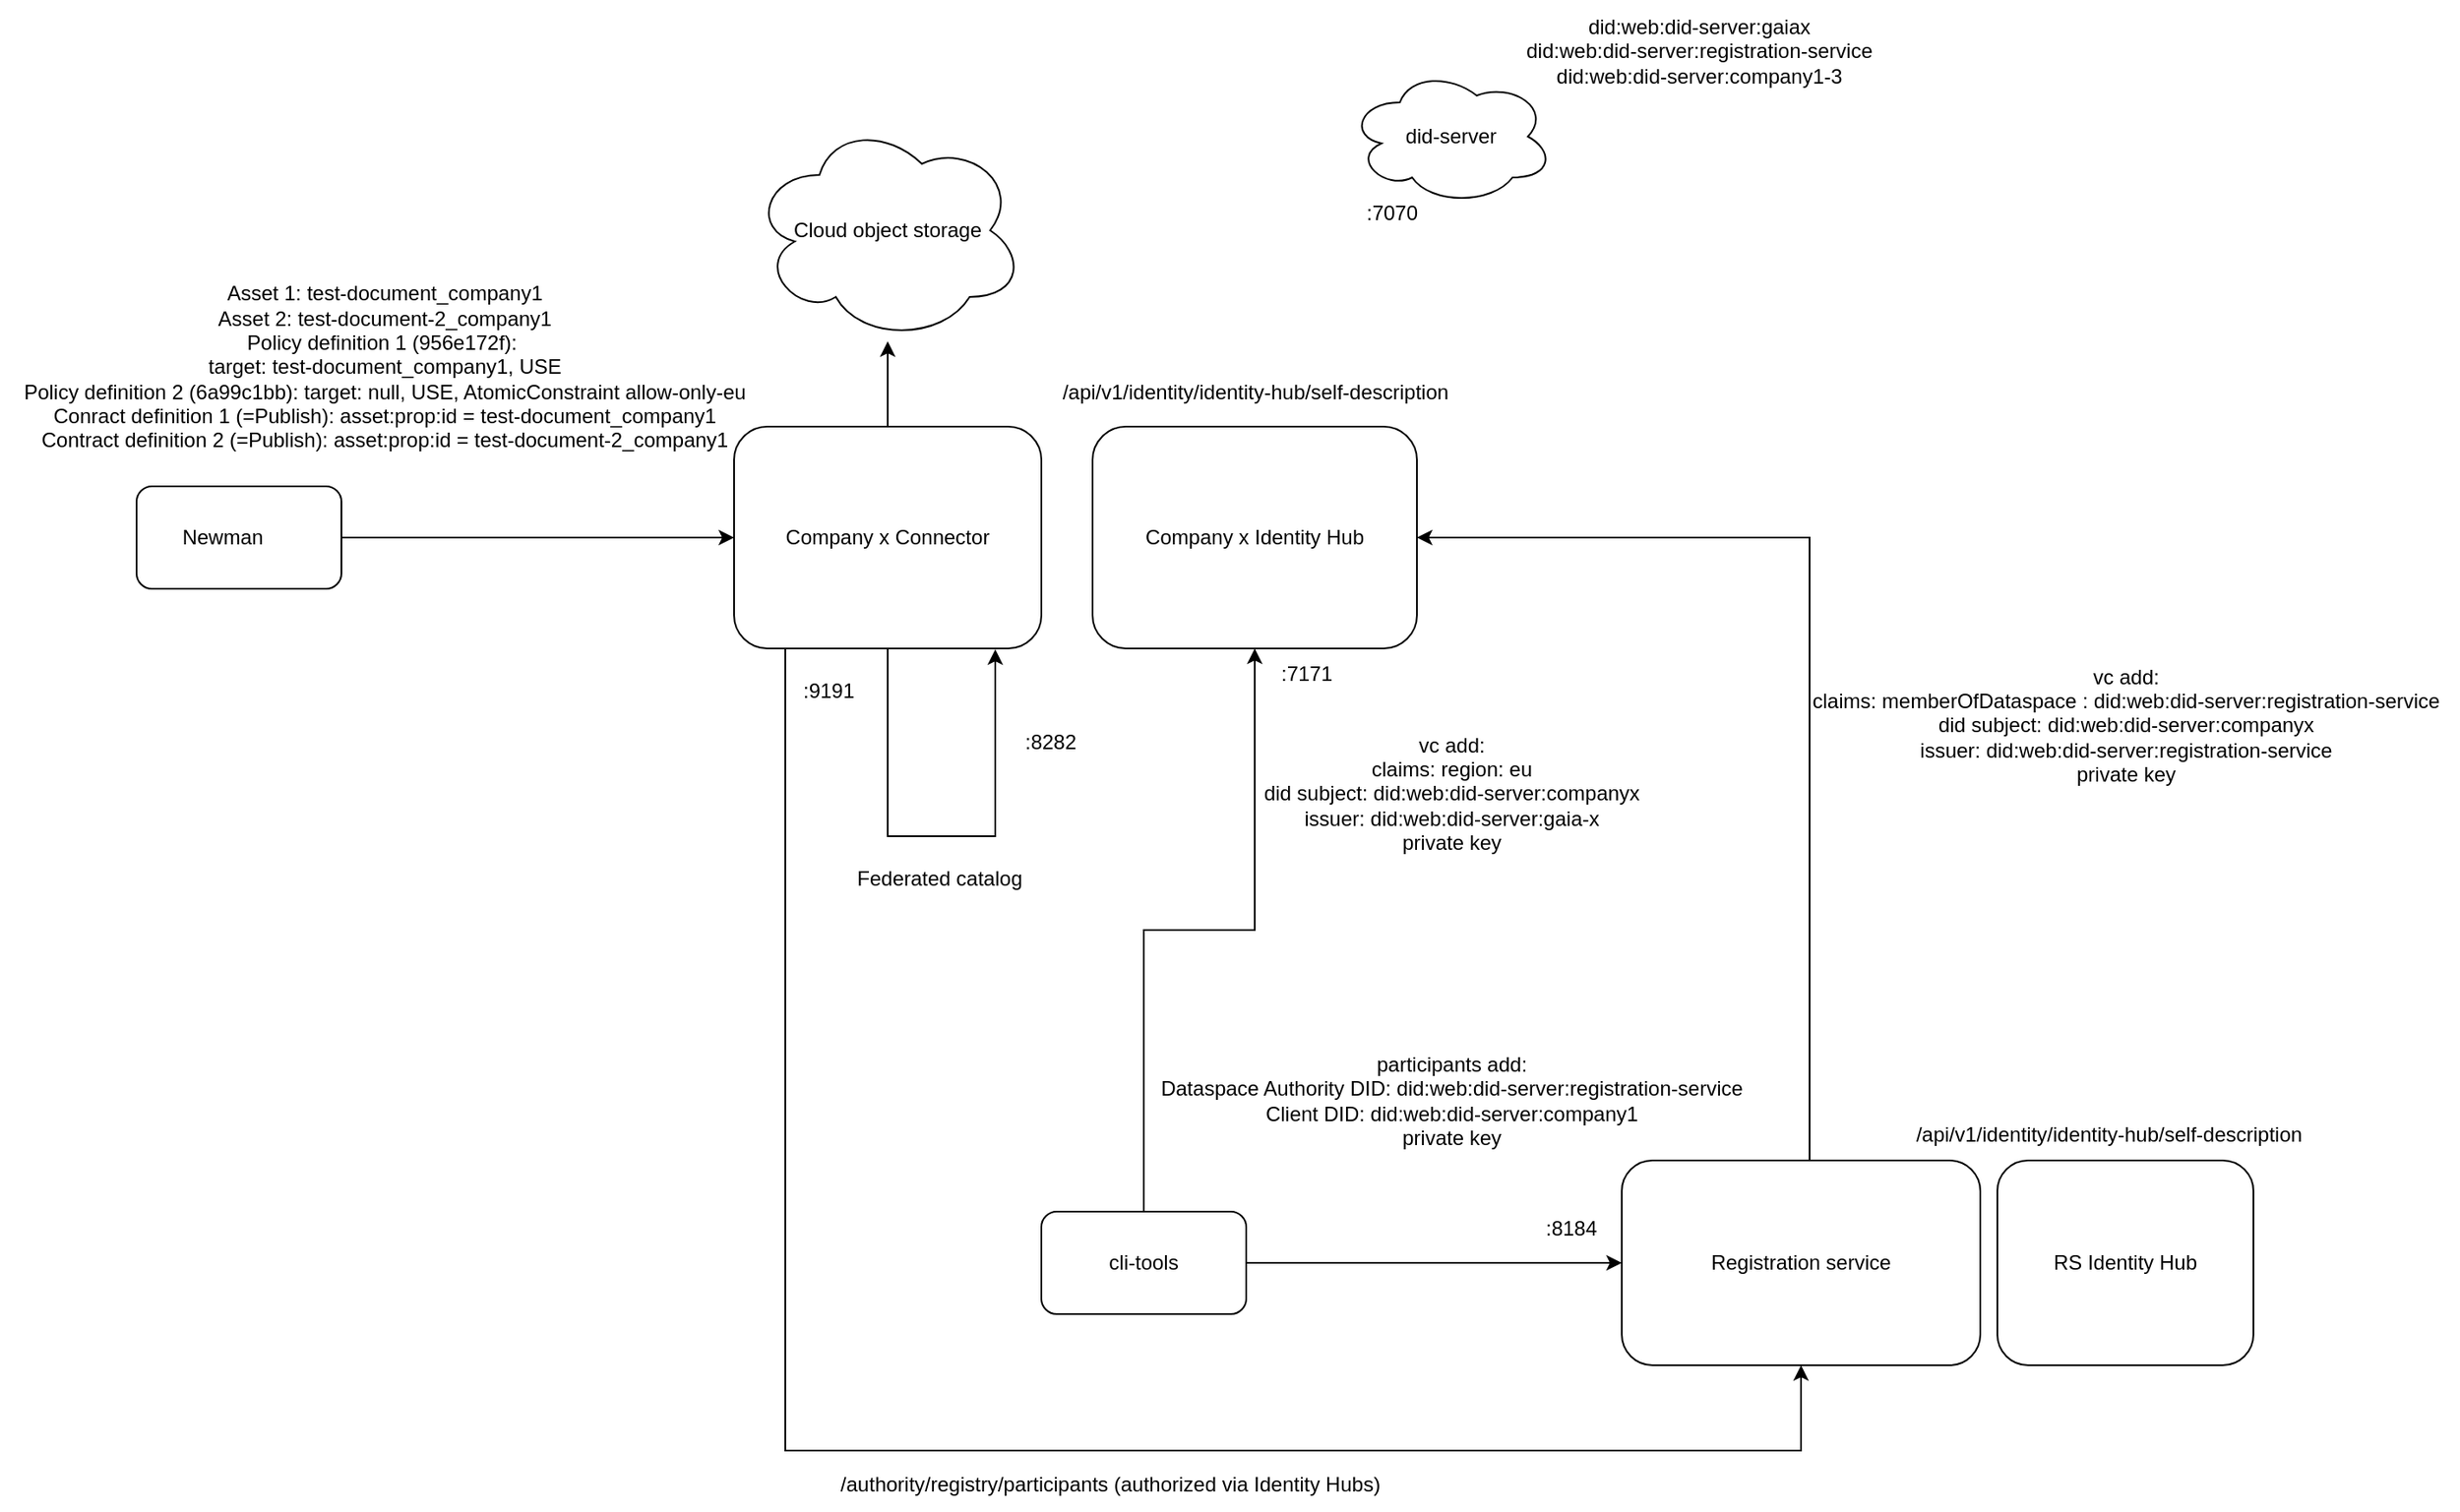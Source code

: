 <mxfile version="20.8.23" type="github"><diagram name="Page-1" id="9f46799a-70d6-7492-0946-bef42562c5a5"><mxGraphModel dx="3860" dy="2292" grid="1" gridSize="10" guides="1" tooltips="1" connect="1" arrows="1" fold="1" page="1" pageScale="1" pageWidth="1100" pageHeight="850" background="none" math="0" shadow="0"><root><mxCell id="0"/><mxCell id="1" parent="0"/><mxCell id="yajaOThcCe5HNqj58Nun-10" value="" style="edgeStyle=orthogonalEdgeStyle;rounded=0;orthogonalLoop=1;jettySize=auto;html=1;" parent="1" source="yajaOThcCe5HNqj58Nun-1" target="yajaOThcCe5HNqj58Nun-7" edge="1"><mxGeometry relative="1" as="geometry"/></mxCell><mxCell id="U1Fb48HbAY1i1FD9taTn-19" style="edgeStyle=orthogonalEdgeStyle;rounded=0;orthogonalLoop=1;jettySize=auto;html=1;entryX=0.5;entryY=1;entryDx=0;entryDy=0;" parent="1" source="yajaOThcCe5HNqj58Nun-1" target="U1Fb48HbAY1i1FD9taTn-9" edge="1"><mxGeometry relative="1" as="geometry"><Array as="points"><mxPoint x="220" y="810"/><mxPoint x="815" y="810"/></Array></mxGeometry></mxCell><mxCell id="U1Fb48HbAY1i1FD9taTn-21" style="edgeStyle=orthogonalEdgeStyle;rounded=0;orthogonalLoop=1;jettySize=auto;html=1;entryX=0.85;entryY=1.004;entryDx=0;entryDy=0;entryPerimeter=0;" parent="1" source="yajaOThcCe5HNqj58Nun-1" target="yajaOThcCe5HNqj58Nun-1" edge="1"><mxGeometry relative="1" as="geometry"><mxPoint x="300" y="470" as="targetPoint"/><Array as="points"><mxPoint x="280" y="450"/><mxPoint x="343" y="450"/></Array></mxGeometry></mxCell><mxCell id="yajaOThcCe5HNqj58Nun-1" value="Company x Connector" style="rounded=1;whiteSpace=wrap;html=1;" parent="1" vertex="1"><mxGeometry x="190" y="210" width="180" height="130" as="geometry"/></mxCell><mxCell id="yajaOThcCe5HNqj58Nun-4" value="" style="endArrow=classic;html=1;rounded=0;exitX=1;exitY=0.5;exitDx=0;exitDy=0;" parent="1" source="yajaOThcCe5HNqj58Nun-3" target="yajaOThcCe5HNqj58Nun-1" edge="1"><mxGeometry width="50" height="50" relative="1" as="geometry"><mxPoint x="10" y="270" as="sourcePoint"/><mxPoint x="430" y="450" as="targetPoint"/></mxGeometry></mxCell><mxCell id="yajaOThcCe5HNqj58Nun-5" value="Asset 1: test-document_company1&lt;br&gt;Asset 2: test-document-2_company1&lt;br&gt;Policy definition 1 (956e172f):&amp;nbsp;&lt;br&gt;target: test-document_company1, USE&lt;br&gt;Policy definition 2 (6a99c1bb): target: null, USE, AtomicConstraint allow-only-eu&lt;br&gt;Conract definition 1 (=Publish):&amp;nbsp;asset:prop:id = test-document_company1&lt;br&gt;Contract definition 2 (=Publish): asset:prop:id = test-document-2_company1" style="text;html=1;align=center;verticalAlign=middle;resizable=0;points=[];autosize=1;strokeColor=none;fillColor=none;rotation=0;" parent="1" vertex="1"><mxGeometry x="-240" y="120" width="450" height="110" as="geometry"/></mxCell><mxCell id="yajaOThcCe5HNqj58Nun-7" value="Cloud object storage&lt;br&gt;" style="ellipse;shape=cloud;whiteSpace=wrap;html=1;" parent="1" vertex="1"><mxGeometry x="200" y="30" width="160" height="130" as="geometry"/></mxCell><mxCell id="U1Fb48HbAY1i1FD9taTn-1" value=":9191" style="text;html=1;align=center;verticalAlign=middle;resizable=0;points=[];autosize=1;strokeColor=none;fillColor=none;" parent="1" vertex="1"><mxGeometry x="220" y="350" width="50" height="30" as="geometry"/></mxCell><mxCell id="U1Fb48HbAY1i1FD9taTn-2" value="did-server" style="ellipse;shape=cloud;whiteSpace=wrap;html=1;" parent="1" vertex="1"><mxGeometry x="550" width="120" height="80" as="geometry"/></mxCell><mxCell id="U1Fb48HbAY1i1FD9taTn-3" value="Company x Identity Hub" style="rounded=1;whiteSpace=wrap;html=1;" parent="1" vertex="1"><mxGeometry x="400" y="210" width="190" height="130" as="geometry"/></mxCell><mxCell id="U1Fb48HbAY1i1FD9taTn-4" value=":7171" style="text;html=1;align=center;verticalAlign=middle;resizable=0;points=[];autosize=1;strokeColor=none;fillColor=none;" parent="1" vertex="1"><mxGeometry x="500" y="340" width="50" height="30" as="geometry"/></mxCell><mxCell id="U1Fb48HbAY1i1FD9taTn-5" value=":7070&lt;br&gt;" style="text;html=1;align=center;verticalAlign=middle;resizable=0;points=[];autosize=1;strokeColor=none;fillColor=none;" parent="1" vertex="1"><mxGeometry x="550" y="70" width="50" height="30" as="geometry"/></mxCell><mxCell id="U1Fb48HbAY1i1FD9taTn-7" style="edgeStyle=orthogonalEdgeStyle;rounded=0;orthogonalLoop=1;jettySize=auto;html=1;" parent="1" source="U1Fb48HbAY1i1FD9taTn-6" target="U1Fb48HbAY1i1FD9taTn-3" edge="1"><mxGeometry relative="1" as="geometry"/></mxCell><mxCell id="U1Fb48HbAY1i1FD9taTn-10" style="edgeStyle=orthogonalEdgeStyle;rounded=0;orthogonalLoop=1;jettySize=auto;html=1;" parent="1" source="U1Fb48HbAY1i1FD9taTn-6" target="U1Fb48HbAY1i1FD9taTn-9" edge="1"><mxGeometry relative="1" as="geometry"/></mxCell><mxCell id="U1Fb48HbAY1i1FD9taTn-6" value="cli-tools" style="rounded=1;whiteSpace=wrap;html=1;" parent="1" vertex="1"><mxGeometry x="370" y="670" width="120" height="60" as="geometry"/></mxCell><mxCell id="U1Fb48HbAY1i1FD9taTn-8" value="vc add: &lt;br&gt;claims: region: eu&lt;br&gt;did subject:&amp;nbsp;did:web:did-server:companyx&lt;br&gt;issuer:&amp;nbsp;did:web:did-server:gaia-x&lt;br&gt;private key" style="text;html=1;align=center;verticalAlign=middle;resizable=0;points=[];autosize=1;strokeColor=none;fillColor=none;" parent="1" vertex="1"><mxGeometry x="490" y="380" width="240" height="90" as="geometry"/></mxCell><mxCell id="U1Fb48HbAY1i1FD9taTn-17" style="edgeStyle=orthogonalEdgeStyle;rounded=0;orthogonalLoop=1;jettySize=auto;html=1;entryX=1;entryY=0.5;entryDx=0;entryDy=0;" parent="1" source="U1Fb48HbAY1i1FD9taTn-9" target="U1Fb48HbAY1i1FD9taTn-3" edge="1"><mxGeometry relative="1" as="geometry"><Array as="points"><mxPoint x="820" y="275"/></Array></mxGeometry></mxCell><mxCell id="U1Fb48HbAY1i1FD9taTn-9" value="Registration service" style="rounded=1;whiteSpace=wrap;html=1;" parent="1" vertex="1"><mxGeometry x="710" y="640" width="210" height="120" as="geometry"/></mxCell><mxCell id="U1Fb48HbAY1i1FD9taTn-11" value=":8184" style="text;html=1;align=center;verticalAlign=middle;resizable=0;points=[];autosize=1;strokeColor=none;fillColor=none;" parent="1" vertex="1"><mxGeometry x="655" y="665" width="50" height="30" as="geometry"/></mxCell><mxCell id="U1Fb48HbAY1i1FD9taTn-12" value="participants add:&lt;br&gt;Dataspace Authority DID:&amp;nbsp;did:web:did-server:registration-service&lt;br&gt;Client DID: did:web:did-server:company1&lt;br&gt;private key&lt;br&gt;" style="text;html=1;align=center;verticalAlign=middle;resizable=0;points=[];autosize=1;strokeColor=none;fillColor=none;" parent="1" vertex="1"><mxGeometry x="430" y="570" width="360" height="70" as="geometry"/></mxCell><mxCell id="U1Fb48HbAY1i1FD9taTn-13" value="did:web:did-server:gaiax&lt;br&gt;did:web:did-server:registration-service&lt;br&gt;did:web:did-server:company1-3" style="text;html=1;align=center;verticalAlign=middle;resizable=0;points=[];autosize=1;strokeColor=none;fillColor=none;" parent="1" vertex="1"><mxGeometry x="640" y="-40" width="230" height="60" as="geometry"/></mxCell><mxCell id="U1Fb48HbAY1i1FD9taTn-14" value="RS Identity Hub" style="rounded=1;whiteSpace=wrap;html=1;" parent="1" vertex="1"><mxGeometry x="930" y="640" width="150" height="120" as="geometry"/></mxCell><mxCell id="U1Fb48HbAY1i1FD9taTn-15" value="/api/v1/identity/identity-hub/self-description" style="text;html=1;align=center;verticalAlign=middle;resizable=0;points=[];autosize=1;strokeColor=none;fillColor=none;" parent="1" vertex="1"><mxGeometry x="370" y="175" width="250" height="30" as="geometry"/></mxCell><mxCell id="U1Fb48HbAY1i1FD9taTn-16" value="/api/v1/identity/identity-hub/self-description" style="text;html=1;align=center;verticalAlign=middle;resizable=0;points=[];autosize=1;strokeColor=none;fillColor=none;" parent="1" vertex="1"><mxGeometry x="870" y="610" width="250" height="30" as="geometry"/></mxCell><mxCell id="U1Fb48HbAY1i1FD9taTn-18" value="" style="group" parent="1" vertex="1" connectable="0"><mxGeometry x="-160" y="245" width="120" height="60" as="geometry"/></mxCell><mxCell id="yajaOThcCe5HNqj58Nun-3" value="" style="rounded=1;whiteSpace=wrap;html=1;" parent="U1Fb48HbAY1i1FD9taTn-18" vertex="1"><mxGeometry width="120" height="60" as="geometry"/></mxCell><mxCell id="yajaOThcCe5HNqj58Nun-2" value="Newman" style="text;html=1;align=center;verticalAlign=middle;resizable=0;points=[];autosize=1;strokeColor=none;fillColor=none;" parent="U1Fb48HbAY1i1FD9taTn-18" vertex="1"><mxGeometry x="15" y="15" width="70" height="30" as="geometry"/></mxCell><mxCell id="U1Fb48HbAY1i1FD9taTn-20" value="/authority/registry/participants (authorized via Identity Hubs)" style="text;html=1;align=center;verticalAlign=middle;resizable=0;points=[];autosize=1;strokeColor=none;fillColor=none;" parent="1" vertex="1"><mxGeometry x="240" y="815" width="340" height="30" as="geometry"/></mxCell><mxCell id="U1Fb48HbAY1i1FD9taTn-22" value=":8282" style="text;html=1;align=center;verticalAlign=middle;resizable=0;points=[];autosize=1;strokeColor=none;fillColor=none;" parent="1" vertex="1"><mxGeometry x="350" y="380" width="50" height="30" as="geometry"/></mxCell><mxCell id="U1Fb48HbAY1i1FD9taTn-23" value="Federated catalog" style="text;html=1;align=center;verticalAlign=middle;resizable=0;points=[];autosize=1;strokeColor=none;fillColor=none;" parent="1" vertex="1"><mxGeometry x="250" y="460" width="120" height="30" as="geometry"/></mxCell><mxCell id="U1Fb48HbAY1i1FD9taTn-24" value="vc add:&lt;br&gt;claims:&amp;nbsp;memberOfDataspace : did:web:did-server:registration-service&lt;br&gt;did subject:&amp;nbsp;did:web:did-server:companyx&lt;br&gt;issuer:&amp;nbsp;did:web:did-server:registration-service&lt;br&gt;private key" style="text;html=1;align=center;verticalAlign=middle;resizable=0;points=[];autosize=1;strokeColor=none;fillColor=none;" parent="1" vertex="1"><mxGeometry x="810" y="340" width="390" height="90" as="geometry"/></mxCell></root></mxGraphModel></diagram></mxfile>